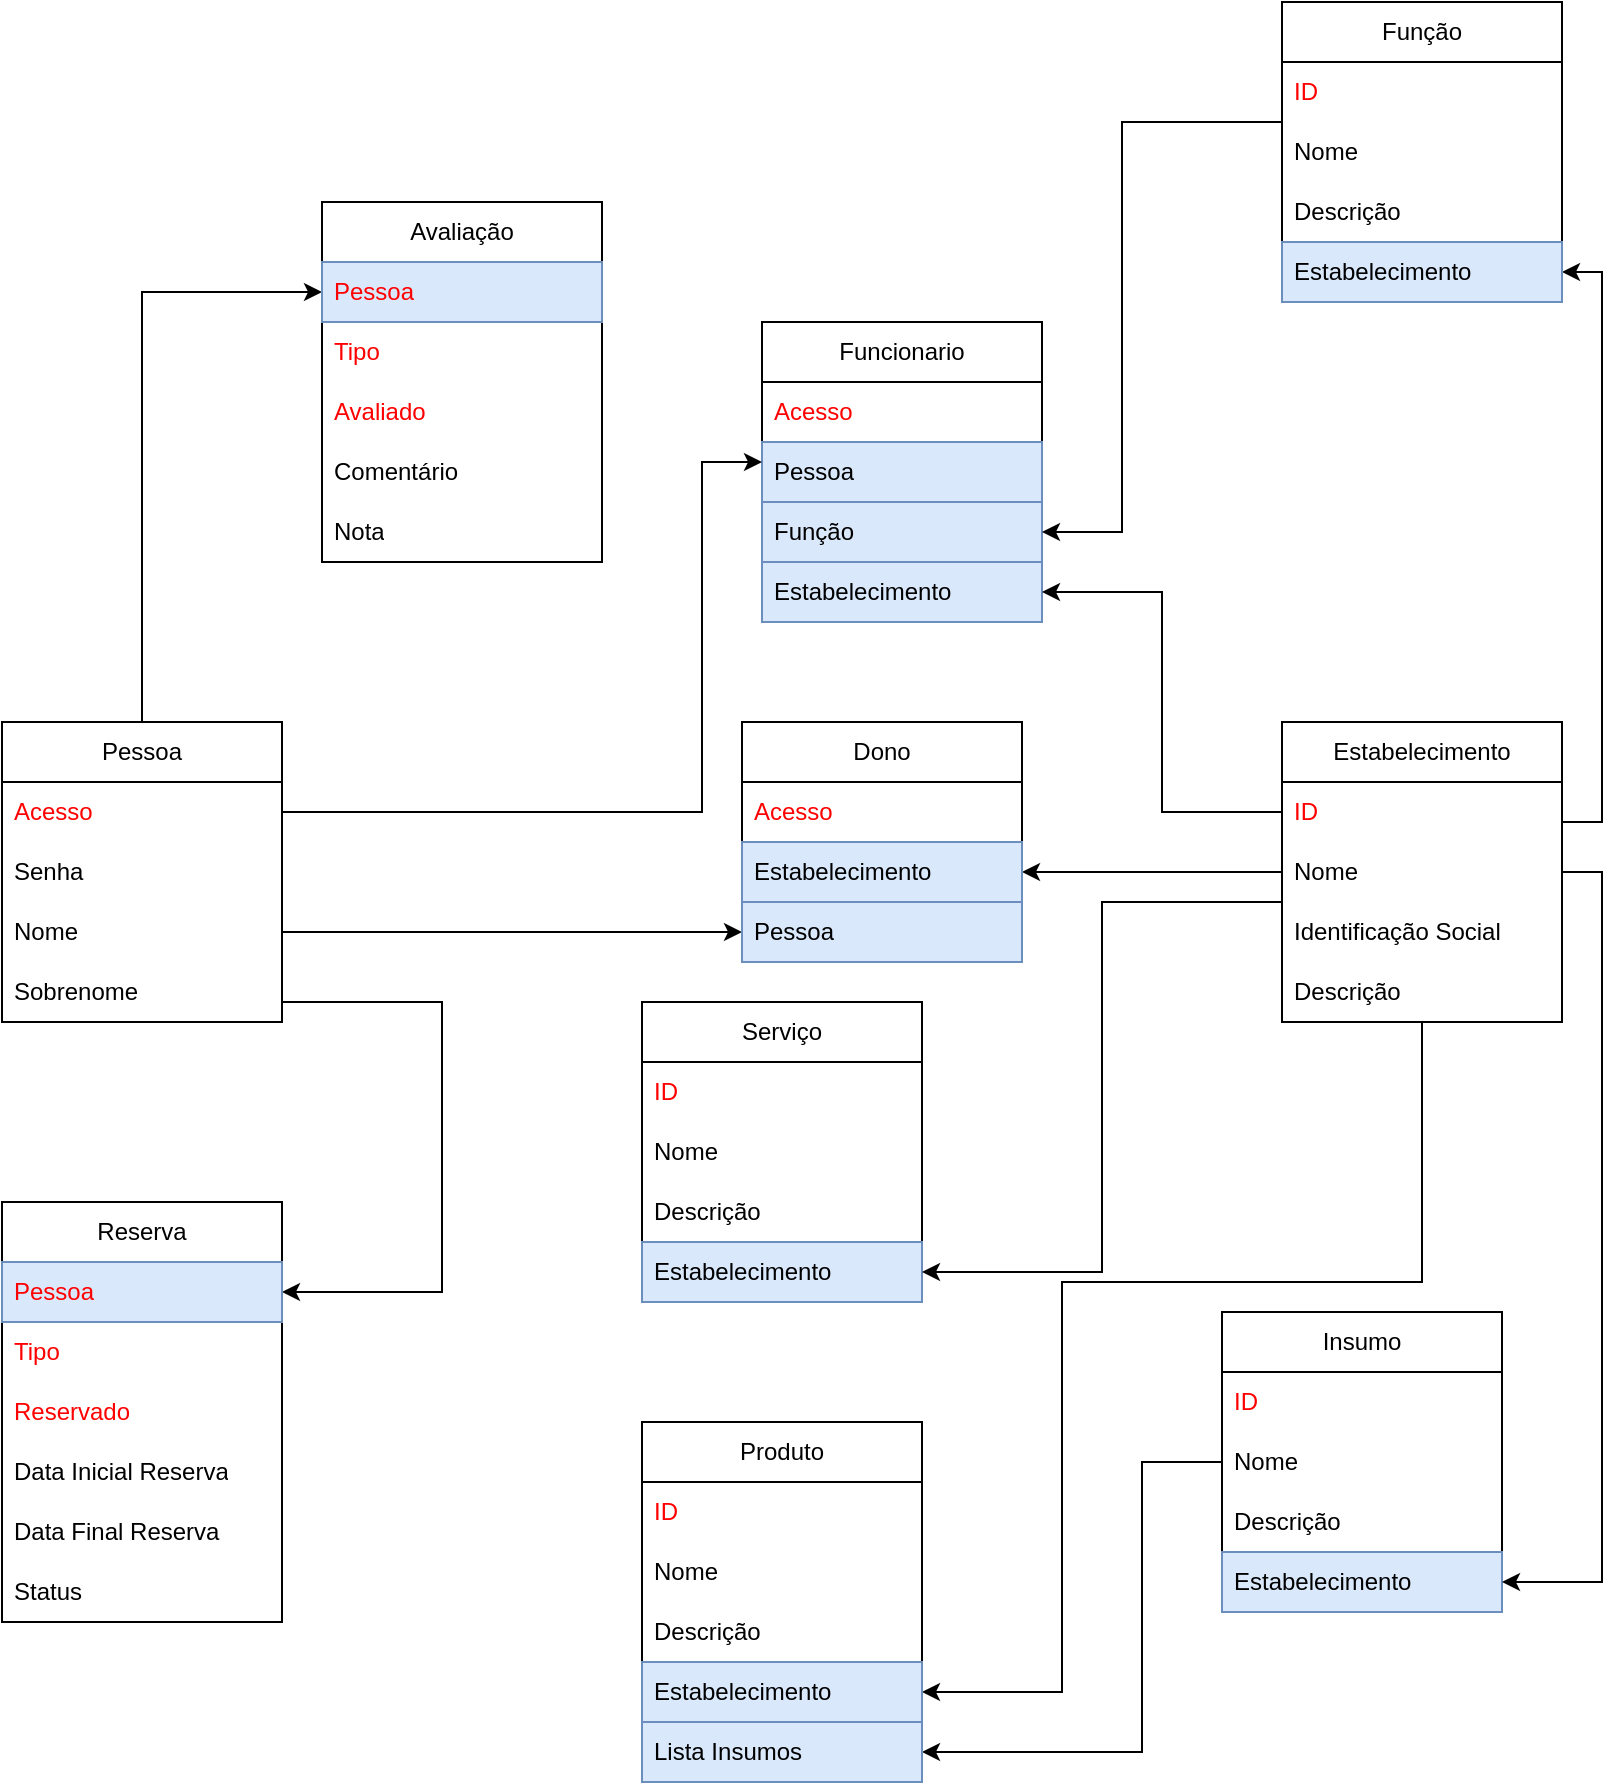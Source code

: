 <mxfile version="22.0.8" type="device">
  <diagram name="Página-1" id="55zcd14KEKOYbddRhNQH">
    <mxGraphModel dx="1714" dy="938" grid="1" gridSize="10" guides="1" tooltips="1" connect="1" arrows="1" fold="1" page="1" pageScale="1" pageWidth="827" pageHeight="1169" math="0" shadow="0">
      <root>
        <mxCell id="0" />
        <mxCell id="1" parent="0" />
        <mxCell id="bqncpqaTnk89QWd2YFfY-13" style="edgeStyle=orthogonalEdgeStyle;rounded=0;orthogonalLoop=1;jettySize=auto;html=1;" edge="1" parent="1" source="bqncpqaTnk89QWd2YFfY-2" target="bqncpqaTnk89QWd2YFfY-8">
          <mxGeometry relative="1" as="geometry" />
        </mxCell>
        <mxCell id="bqncpqaTnk89QWd2YFfY-78" style="edgeStyle=orthogonalEdgeStyle;rounded=0;orthogonalLoop=1;jettySize=auto;html=1;" edge="1" parent="1" source="bqncpqaTnk89QWd2YFfY-2" target="bqncpqaTnk89QWd2YFfY-73">
          <mxGeometry relative="1" as="geometry">
            <Array as="points">
              <mxPoint x="220" y="580" />
              <mxPoint x="220" y="725" />
            </Array>
          </mxGeometry>
        </mxCell>
        <mxCell id="bqncpqaTnk89QWd2YFfY-81" style="edgeStyle=orthogonalEdgeStyle;rounded=0;orthogonalLoop=1;jettySize=auto;html=1;" edge="1" parent="1" source="bqncpqaTnk89QWd2YFfY-2" target="bqncpqaTnk89QWd2YFfY-26">
          <mxGeometry relative="1" as="geometry">
            <Array as="points">
              <mxPoint x="190" y="545" />
              <mxPoint x="190" y="545" />
            </Array>
          </mxGeometry>
        </mxCell>
        <mxCell id="bqncpqaTnk89QWd2YFfY-2" value="Pessoa" style="swimlane;fontStyle=0;childLayout=stackLayout;horizontal=1;startSize=30;horizontalStack=0;resizeParent=1;resizeParentMax=0;resizeLast=0;collapsible=1;marginBottom=0;whiteSpace=wrap;html=1;" vertex="1" parent="1">
          <mxGeometry y="440" width="140" height="150" as="geometry" />
        </mxCell>
        <mxCell id="bqncpqaTnk89QWd2YFfY-3" value="Acesso" style="text;align=left;verticalAlign=middle;spacingLeft=4;spacingRight=4;overflow=hidden;points=[[0,0.5],[1,0.5]];portConstraint=eastwest;rotatable=0;whiteSpace=wrap;html=1;fontColor=#ff0000;" vertex="1" parent="bqncpqaTnk89QWd2YFfY-2">
          <mxGeometry y="30" width="140" height="30" as="geometry" />
        </mxCell>
        <mxCell id="bqncpqaTnk89QWd2YFfY-4" value="Senha" style="text;strokeColor=none;fillColor=none;align=left;verticalAlign=middle;spacingLeft=4;spacingRight=4;overflow=hidden;points=[[0,0.5],[1,0.5]];portConstraint=eastwest;rotatable=0;whiteSpace=wrap;html=1;" vertex="1" parent="bqncpqaTnk89QWd2YFfY-2">
          <mxGeometry y="60" width="140" height="30" as="geometry" />
        </mxCell>
        <mxCell id="bqncpqaTnk89QWd2YFfY-5" value="Nome" style="text;strokeColor=none;fillColor=none;align=left;verticalAlign=middle;spacingLeft=4;spacingRight=4;overflow=hidden;points=[[0,0.5],[1,0.5]];portConstraint=eastwest;rotatable=0;whiteSpace=wrap;html=1;" vertex="1" parent="bqncpqaTnk89QWd2YFfY-2">
          <mxGeometry y="90" width="140" height="30" as="geometry" />
        </mxCell>
        <mxCell id="bqncpqaTnk89QWd2YFfY-6" value="Sobrenome" style="text;strokeColor=none;fillColor=none;align=left;verticalAlign=middle;spacingLeft=4;spacingRight=4;overflow=hidden;points=[[0,0.5],[1,0.5]];portConstraint=eastwest;rotatable=0;whiteSpace=wrap;html=1;" vertex="1" parent="bqncpqaTnk89QWd2YFfY-2">
          <mxGeometry y="120" width="140" height="30" as="geometry" />
        </mxCell>
        <mxCell id="bqncpqaTnk89QWd2YFfY-7" value="Avaliação" style="swimlane;fontStyle=0;childLayout=stackLayout;horizontal=1;startSize=30;horizontalStack=0;resizeParent=1;resizeParentMax=0;resizeLast=0;collapsible=1;marginBottom=0;whiteSpace=wrap;html=1;" vertex="1" parent="1">
          <mxGeometry x="160" y="180" width="140" height="180" as="geometry" />
        </mxCell>
        <mxCell id="bqncpqaTnk89QWd2YFfY-8" value="Pessoa" style="text;align=left;verticalAlign=middle;spacingLeft=4;spacingRight=4;overflow=hidden;points=[[0,0.5],[1,0.5]];portConstraint=eastwest;rotatable=0;whiteSpace=wrap;html=1;fillColor=#dae8fc;strokeColor=#6c8ebf;fontColor=#FF0000;" vertex="1" parent="bqncpqaTnk89QWd2YFfY-7">
          <mxGeometry y="30" width="140" height="30" as="geometry" />
        </mxCell>
        <mxCell id="bqncpqaTnk89QWd2YFfY-9" value="Tipo" style="text;align=left;verticalAlign=middle;spacingLeft=4;spacingRight=4;overflow=hidden;points=[[0,0.5],[1,0.5]];portConstraint=eastwest;rotatable=0;whiteSpace=wrap;html=1;fontColor=#ff0000;" vertex="1" parent="bqncpqaTnk89QWd2YFfY-7">
          <mxGeometry y="60" width="140" height="30" as="geometry" />
        </mxCell>
        <mxCell id="bqncpqaTnk89QWd2YFfY-10" value="Avaliado" style="text;align=left;verticalAlign=middle;spacingLeft=4;spacingRight=4;overflow=hidden;points=[[0,0.5],[1,0.5]];portConstraint=eastwest;rotatable=0;whiteSpace=wrap;html=1;fontColor=#ff0000;" vertex="1" parent="bqncpqaTnk89QWd2YFfY-7">
          <mxGeometry y="90" width="140" height="30" as="geometry" />
        </mxCell>
        <mxCell id="bqncpqaTnk89QWd2YFfY-11" value="Comentário" style="text;strokeColor=none;fillColor=none;align=left;verticalAlign=middle;spacingLeft=4;spacingRight=4;overflow=hidden;points=[[0,0.5],[1,0.5]];portConstraint=eastwest;rotatable=0;whiteSpace=wrap;html=1;" vertex="1" parent="bqncpqaTnk89QWd2YFfY-7">
          <mxGeometry y="120" width="140" height="30" as="geometry" />
        </mxCell>
        <mxCell id="bqncpqaTnk89QWd2YFfY-12" value="Nota" style="text;strokeColor=none;fillColor=none;align=left;verticalAlign=middle;spacingLeft=4;spacingRight=4;overflow=hidden;points=[[0,0.5],[1,0.5]];portConstraint=eastwest;rotatable=0;whiteSpace=wrap;html=1;" vertex="1" parent="bqncpqaTnk89QWd2YFfY-7">
          <mxGeometry y="150" width="140" height="30" as="geometry" />
        </mxCell>
        <mxCell id="bqncpqaTnk89QWd2YFfY-68" style="edgeStyle=orthogonalEdgeStyle;rounded=0;orthogonalLoop=1;jettySize=auto;html=1;" edge="1" parent="1" source="bqncpqaTnk89QWd2YFfY-14" target="bqncpqaTnk89QWd2YFfY-65">
          <mxGeometry relative="1" as="geometry">
            <Array as="points">
              <mxPoint x="710" y="720" />
              <mxPoint x="530" y="720" />
              <mxPoint x="530" y="925" />
            </Array>
          </mxGeometry>
        </mxCell>
        <mxCell id="bqncpqaTnk89QWd2YFfY-80" style="edgeStyle=orthogonalEdgeStyle;rounded=0;orthogonalLoop=1;jettySize=auto;html=1;" edge="1" parent="1" source="bqncpqaTnk89QWd2YFfY-14" target="bqncpqaTnk89QWd2YFfY-30">
          <mxGeometry relative="1" as="geometry" />
        </mxCell>
        <mxCell id="bqncpqaTnk89QWd2YFfY-83" style="edgeStyle=orthogonalEdgeStyle;rounded=0;orthogonalLoop=1;jettySize=auto;html=1;" edge="1" parent="1" source="bqncpqaTnk89QWd2YFfY-14" target="bqncpqaTnk89QWd2YFfY-82">
          <mxGeometry relative="1" as="geometry">
            <Array as="points">
              <mxPoint x="800" y="490" />
              <mxPoint x="800" y="215" />
            </Array>
          </mxGeometry>
        </mxCell>
        <mxCell id="bqncpqaTnk89QWd2YFfY-14" value="Estabelecimento" style="swimlane;fontStyle=0;childLayout=stackLayout;horizontal=1;startSize=30;horizontalStack=0;resizeParent=1;resizeParentMax=0;resizeLast=0;collapsible=1;marginBottom=0;whiteSpace=wrap;html=1;" vertex="1" parent="1">
          <mxGeometry x="640" y="440" width="140" height="150" as="geometry" />
        </mxCell>
        <mxCell id="bqncpqaTnk89QWd2YFfY-15" value="ID" style="text;align=left;verticalAlign=middle;spacingLeft=4;spacingRight=4;overflow=hidden;points=[[0,0.5],[1,0.5]];portConstraint=eastwest;rotatable=0;whiteSpace=wrap;html=1;fontColor=#ff0000;" vertex="1" parent="bqncpqaTnk89QWd2YFfY-14">
          <mxGeometry y="30" width="140" height="30" as="geometry" />
        </mxCell>
        <mxCell id="bqncpqaTnk89QWd2YFfY-16" value="Nome" style="text;strokeColor=none;fillColor=none;align=left;verticalAlign=middle;spacingLeft=4;spacingRight=4;overflow=hidden;points=[[0,0.5],[1,0.5]];portConstraint=eastwest;rotatable=0;whiteSpace=wrap;html=1;" vertex="1" parent="bqncpqaTnk89QWd2YFfY-14">
          <mxGeometry y="60" width="140" height="30" as="geometry" />
        </mxCell>
        <mxCell id="bqncpqaTnk89QWd2YFfY-17" value="Identificação Social" style="text;strokeColor=none;fillColor=none;align=left;verticalAlign=middle;spacingLeft=4;spacingRight=4;overflow=hidden;points=[[0,0.5],[1,0.5]];portConstraint=eastwest;rotatable=0;whiteSpace=wrap;html=1;" vertex="1" parent="bqncpqaTnk89QWd2YFfY-14">
          <mxGeometry y="90" width="140" height="30" as="geometry" />
        </mxCell>
        <mxCell id="bqncpqaTnk89QWd2YFfY-18" value="Descrição" style="text;strokeColor=none;fillColor=none;align=left;verticalAlign=middle;spacingLeft=4;spacingRight=4;overflow=hidden;points=[[0,0.5],[1,0.5]];portConstraint=eastwest;rotatable=0;whiteSpace=wrap;html=1;" vertex="1" parent="bqncpqaTnk89QWd2YFfY-14">
          <mxGeometry y="120" width="140" height="30" as="geometry" />
        </mxCell>
        <mxCell id="bqncpqaTnk89QWd2YFfY-24" value="Dono" style="swimlane;fontStyle=0;childLayout=stackLayout;horizontal=1;startSize=30;horizontalStack=0;resizeParent=1;resizeParentMax=0;resizeLast=0;collapsible=1;marginBottom=0;whiteSpace=wrap;html=1;" vertex="1" parent="1">
          <mxGeometry x="370" y="440" width="140" height="120" as="geometry" />
        </mxCell>
        <mxCell id="bqncpqaTnk89QWd2YFfY-25" value="Acesso" style="text;align=left;verticalAlign=middle;spacingLeft=4;spacingRight=4;overflow=hidden;points=[[0,0.5],[1,0.5]];portConstraint=eastwest;rotatable=0;whiteSpace=wrap;html=1;fontColor=#ff0000;" vertex="1" parent="bqncpqaTnk89QWd2YFfY-24">
          <mxGeometry y="30" width="140" height="30" as="geometry" />
        </mxCell>
        <mxCell id="bqncpqaTnk89QWd2YFfY-30" value="Estabelecimento" style="text;strokeColor=#6c8ebf;fillColor=#dae8fc;align=left;verticalAlign=middle;spacingLeft=4;spacingRight=4;overflow=hidden;points=[[0,0.5],[1,0.5]];portConstraint=eastwest;rotatable=0;whiteSpace=wrap;html=1;" vertex="1" parent="bqncpqaTnk89QWd2YFfY-24">
          <mxGeometry y="60" width="140" height="30" as="geometry" />
        </mxCell>
        <mxCell id="bqncpqaTnk89QWd2YFfY-26" value="Pessoa" style="text;strokeColor=#6c8ebf;fillColor=#dae8fc;align=left;verticalAlign=middle;spacingLeft=4;spacingRight=4;overflow=hidden;points=[[0,0.5],[1,0.5]];portConstraint=eastwest;rotatable=0;whiteSpace=wrap;html=1;" vertex="1" parent="bqncpqaTnk89QWd2YFfY-24">
          <mxGeometry y="90" width="140" height="30" as="geometry" />
        </mxCell>
        <mxCell id="bqncpqaTnk89QWd2YFfY-33" value="Funcionario" style="swimlane;fontStyle=0;childLayout=stackLayout;horizontal=1;startSize=30;horizontalStack=0;resizeParent=1;resizeParentMax=0;resizeLast=0;collapsible=1;marginBottom=0;whiteSpace=wrap;html=1;" vertex="1" parent="1">
          <mxGeometry x="380" y="240" width="140" height="150" as="geometry" />
        </mxCell>
        <mxCell id="bqncpqaTnk89QWd2YFfY-34" value="Acesso" style="text;align=left;verticalAlign=middle;spacingLeft=4;spacingRight=4;overflow=hidden;points=[[0,0.5],[1,0.5]];portConstraint=eastwest;rotatable=0;whiteSpace=wrap;html=1;fontColor=#ff0000;" vertex="1" parent="bqncpqaTnk89QWd2YFfY-33">
          <mxGeometry y="30" width="140" height="30" as="geometry" />
        </mxCell>
        <mxCell id="bqncpqaTnk89QWd2YFfY-35" value="Pessoa" style="text;strokeColor=#6c8ebf;fillColor=#dae8fc;align=left;verticalAlign=middle;spacingLeft=4;spacingRight=4;overflow=hidden;points=[[0,0.5],[1,0.5]];portConstraint=eastwest;rotatable=0;whiteSpace=wrap;html=1;" vertex="1" parent="bqncpqaTnk89QWd2YFfY-33">
          <mxGeometry y="60" width="140" height="30" as="geometry" />
        </mxCell>
        <mxCell id="bqncpqaTnk89QWd2YFfY-37" value="Função" style="text;strokeColor=#6c8ebf;fillColor=#dae8fc;align=left;verticalAlign=middle;spacingLeft=4;spacingRight=4;overflow=hidden;points=[[0,0.5],[1,0.5]];portConstraint=eastwest;rotatable=0;whiteSpace=wrap;html=1;" vertex="1" parent="bqncpqaTnk89QWd2YFfY-33">
          <mxGeometry y="90" width="140" height="30" as="geometry" />
        </mxCell>
        <mxCell id="bqncpqaTnk89QWd2YFfY-36" value="Estabelecimento" style="text;strokeColor=#6c8ebf;fillColor=#dae8fc;align=left;verticalAlign=middle;spacingLeft=4;spacingRight=4;overflow=hidden;points=[[0,0.5],[1,0.5]];portConstraint=eastwest;rotatable=0;whiteSpace=wrap;html=1;" vertex="1" parent="bqncpqaTnk89QWd2YFfY-33">
          <mxGeometry y="120" width="140" height="30" as="geometry" />
        </mxCell>
        <mxCell id="bqncpqaTnk89QWd2YFfY-39" style="edgeStyle=orthogonalEdgeStyle;rounded=0;orthogonalLoop=1;jettySize=auto;html=1;" edge="1" parent="1" source="bqncpqaTnk89QWd2YFfY-3" target="bqncpqaTnk89QWd2YFfY-35">
          <mxGeometry relative="1" as="geometry">
            <Array as="points">
              <mxPoint x="350" y="485" />
              <mxPoint x="350" y="310" />
            </Array>
          </mxGeometry>
        </mxCell>
        <mxCell id="bqncpqaTnk89QWd2YFfY-41" style="edgeStyle=orthogonalEdgeStyle;rounded=0;orthogonalLoop=1;jettySize=auto;html=1;" edge="1" parent="1" source="bqncpqaTnk89QWd2YFfY-15" target="bqncpqaTnk89QWd2YFfY-36">
          <mxGeometry relative="1" as="geometry">
            <Array as="points">
              <mxPoint x="580" y="485" />
              <mxPoint x="580" y="375" />
            </Array>
          </mxGeometry>
        </mxCell>
        <mxCell id="bqncpqaTnk89QWd2YFfY-49" style="edgeStyle=orthogonalEdgeStyle;rounded=0;orthogonalLoop=1;jettySize=auto;html=1;" edge="1" parent="1" source="bqncpqaTnk89QWd2YFfY-44" target="bqncpqaTnk89QWd2YFfY-37">
          <mxGeometry relative="1" as="geometry">
            <Array as="points">
              <mxPoint x="560" y="140" />
              <mxPoint x="560" y="345" />
            </Array>
          </mxGeometry>
        </mxCell>
        <mxCell id="bqncpqaTnk89QWd2YFfY-44" value="Função" style="swimlane;fontStyle=0;childLayout=stackLayout;horizontal=1;startSize=30;horizontalStack=0;resizeParent=1;resizeParentMax=0;resizeLast=0;collapsible=1;marginBottom=0;whiteSpace=wrap;html=1;" vertex="1" parent="1">
          <mxGeometry x="640" y="80" width="140" height="150" as="geometry" />
        </mxCell>
        <mxCell id="bqncpqaTnk89QWd2YFfY-45" value="ID" style="text;align=left;verticalAlign=middle;spacingLeft=4;spacingRight=4;overflow=hidden;points=[[0,0.5],[1,0.5]];portConstraint=eastwest;rotatable=0;whiteSpace=wrap;html=1;fontColor=#ff0000;" vertex="1" parent="bqncpqaTnk89QWd2YFfY-44">
          <mxGeometry y="30" width="140" height="30" as="geometry" />
        </mxCell>
        <mxCell id="bqncpqaTnk89QWd2YFfY-46" value="Nome" style="text;strokeColor=none;fillColor=none;align=left;verticalAlign=middle;spacingLeft=4;spacingRight=4;overflow=hidden;points=[[0,0.5],[1,0.5]];portConstraint=eastwest;rotatable=0;whiteSpace=wrap;html=1;" vertex="1" parent="bqncpqaTnk89QWd2YFfY-44">
          <mxGeometry y="60" width="140" height="30" as="geometry" />
        </mxCell>
        <mxCell id="bqncpqaTnk89QWd2YFfY-47" value="Descrição" style="text;strokeColor=none;fillColor=none;align=left;verticalAlign=middle;spacingLeft=4;spacingRight=4;overflow=hidden;points=[[0,0.5],[1,0.5]];portConstraint=eastwest;rotatable=0;whiteSpace=wrap;html=1;" vertex="1" parent="bqncpqaTnk89QWd2YFfY-44">
          <mxGeometry y="90" width="140" height="30" as="geometry" />
        </mxCell>
        <mxCell id="bqncpqaTnk89QWd2YFfY-82" value="Estabelecimento" style="text;strokeColor=#6c8ebf;fillColor=#dae8fc;align=left;verticalAlign=middle;spacingLeft=4;spacingRight=4;overflow=hidden;points=[[0,0.5],[1,0.5]];portConstraint=eastwest;rotatable=0;whiteSpace=wrap;html=1;" vertex="1" parent="bqncpqaTnk89QWd2YFfY-44">
          <mxGeometry y="120" width="140" height="30" as="geometry" />
        </mxCell>
        <mxCell id="bqncpqaTnk89QWd2YFfY-50" value="Serviço" style="swimlane;fontStyle=0;childLayout=stackLayout;horizontal=1;startSize=30;horizontalStack=0;resizeParent=1;resizeParentMax=0;resizeLast=0;collapsible=1;marginBottom=0;whiteSpace=wrap;html=1;" vertex="1" parent="1">
          <mxGeometry x="320" y="580" width="140" height="150" as="geometry" />
        </mxCell>
        <mxCell id="bqncpqaTnk89QWd2YFfY-51" value="ID" style="text;align=left;verticalAlign=middle;spacingLeft=4;spacingRight=4;overflow=hidden;points=[[0,0.5],[1,0.5]];portConstraint=eastwest;rotatable=0;whiteSpace=wrap;html=1;fontColor=#ff0000;" vertex="1" parent="bqncpqaTnk89QWd2YFfY-50">
          <mxGeometry y="30" width="140" height="30" as="geometry" />
        </mxCell>
        <mxCell id="bqncpqaTnk89QWd2YFfY-52" value="Nome" style="text;strokeColor=none;fillColor=none;align=left;verticalAlign=middle;spacingLeft=4;spacingRight=4;overflow=hidden;points=[[0,0.5],[1,0.5]];portConstraint=eastwest;rotatable=0;whiteSpace=wrap;html=1;" vertex="1" parent="bqncpqaTnk89QWd2YFfY-50">
          <mxGeometry y="60" width="140" height="30" as="geometry" />
        </mxCell>
        <mxCell id="bqncpqaTnk89QWd2YFfY-53" value="Descrição" style="text;strokeColor=none;fillColor=none;align=left;verticalAlign=middle;spacingLeft=4;spacingRight=4;overflow=hidden;points=[[0,0.5],[1,0.5]];portConstraint=eastwest;rotatable=0;whiteSpace=wrap;html=1;" vertex="1" parent="bqncpqaTnk89QWd2YFfY-50">
          <mxGeometry y="90" width="140" height="30" as="geometry" />
        </mxCell>
        <mxCell id="bqncpqaTnk89QWd2YFfY-63" value="Estabelecimento" style="text;strokeColor=#6c8ebf;fillColor=#dae8fc;align=left;verticalAlign=middle;spacingLeft=4;spacingRight=4;overflow=hidden;points=[[0,0.5],[1,0.5]];portConstraint=eastwest;rotatable=0;whiteSpace=wrap;html=1;" vertex="1" parent="bqncpqaTnk89QWd2YFfY-50">
          <mxGeometry y="120" width="140" height="30" as="geometry" />
        </mxCell>
        <mxCell id="bqncpqaTnk89QWd2YFfY-67" style="edgeStyle=orthogonalEdgeStyle;rounded=0;orthogonalLoop=1;jettySize=auto;html=1;" edge="1" parent="1" source="bqncpqaTnk89QWd2YFfY-55" target="bqncpqaTnk89QWd2YFfY-66">
          <mxGeometry relative="1" as="geometry">
            <Array as="points">
              <mxPoint x="570" y="810" />
              <mxPoint x="570" y="955" />
            </Array>
          </mxGeometry>
        </mxCell>
        <mxCell id="bqncpqaTnk89QWd2YFfY-55" value="Insumo" style="swimlane;fontStyle=0;childLayout=stackLayout;horizontal=1;startSize=30;horizontalStack=0;resizeParent=1;resizeParentMax=0;resizeLast=0;collapsible=1;marginBottom=0;whiteSpace=wrap;html=1;" vertex="1" parent="1">
          <mxGeometry x="610" y="735" width="140" height="150" as="geometry" />
        </mxCell>
        <mxCell id="bqncpqaTnk89QWd2YFfY-56" value="ID" style="text;align=left;verticalAlign=middle;spacingLeft=4;spacingRight=4;overflow=hidden;points=[[0,0.5],[1,0.5]];portConstraint=eastwest;rotatable=0;whiteSpace=wrap;html=1;fontColor=#ff0000;" vertex="1" parent="bqncpqaTnk89QWd2YFfY-55">
          <mxGeometry y="30" width="140" height="30" as="geometry" />
        </mxCell>
        <mxCell id="bqncpqaTnk89QWd2YFfY-57" value="Nome" style="text;strokeColor=none;fillColor=none;align=left;verticalAlign=middle;spacingLeft=4;spacingRight=4;overflow=hidden;points=[[0,0.5],[1,0.5]];portConstraint=eastwest;rotatable=0;whiteSpace=wrap;html=1;" vertex="1" parent="bqncpqaTnk89QWd2YFfY-55">
          <mxGeometry y="60" width="140" height="30" as="geometry" />
        </mxCell>
        <mxCell id="bqncpqaTnk89QWd2YFfY-58" value="Descrição" style="text;strokeColor=none;fillColor=none;align=left;verticalAlign=middle;spacingLeft=4;spacingRight=4;overflow=hidden;points=[[0,0.5],[1,0.5]];portConstraint=eastwest;rotatable=0;whiteSpace=wrap;html=1;" vertex="1" parent="bqncpqaTnk89QWd2YFfY-55">
          <mxGeometry y="90" width="140" height="30" as="geometry" />
        </mxCell>
        <mxCell id="bqncpqaTnk89QWd2YFfY-64" value="Estabelecimento" style="text;strokeColor=#6c8ebf;fillColor=#dae8fc;align=left;verticalAlign=middle;spacingLeft=4;spacingRight=4;overflow=hidden;points=[[0,0.5],[1,0.5]];portConstraint=eastwest;rotatable=0;whiteSpace=wrap;html=1;" vertex="1" parent="bqncpqaTnk89QWd2YFfY-55">
          <mxGeometry y="120" width="140" height="30" as="geometry" />
        </mxCell>
        <mxCell id="bqncpqaTnk89QWd2YFfY-59" value="Produto" style="swimlane;fontStyle=0;childLayout=stackLayout;horizontal=1;startSize=30;horizontalStack=0;resizeParent=1;resizeParentMax=0;resizeLast=0;collapsible=1;marginBottom=0;whiteSpace=wrap;html=1;" vertex="1" parent="1">
          <mxGeometry x="320" y="790" width="140" height="180" as="geometry" />
        </mxCell>
        <mxCell id="bqncpqaTnk89QWd2YFfY-60" value="ID" style="text;align=left;verticalAlign=middle;spacingLeft=4;spacingRight=4;overflow=hidden;points=[[0,0.5],[1,0.5]];portConstraint=eastwest;rotatable=0;whiteSpace=wrap;html=1;fontColor=#ff0000;" vertex="1" parent="bqncpqaTnk89QWd2YFfY-59">
          <mxGeometry y="30" width="140" height="30" as="geometry" />
        </mxCell>
        <mxCell id="bqncpqaTnk89QWd2YFfY-61" value="Nome" style="text;strokeColor=none;fillColor=none;align=left;verticalAlign=middle;spacingLeft=4;spacingRight=4;overflow=hidden;points=[[0,0.5],[1,0.5]];portConstraint=eastwest;rotatable=0;whiteSpace=wrap;html=1;" vertex="1" parent="bqncpqaTnk89QWd2YFfY-59">
          <mxGeometry y="60" width="140" height="30" as="geometry" />
        </mxCell>
        <mxCell id="bqncpqaTnk89QWd2YFfY-62" value="Descrição" style="text;strokeColor=none;fillColor=none;align=left;verticalAlign=middle;spacingLeft=4;spacingRight=4;overflow=hidden;points=[[0,0.5],[1,0.5]];portConstraint=eastwest;rotatable=0;whiteSpace=wrap;html=1;" vertex="1" parent="bqncpqaTnk89QWd2YFfY-59">
          <mxGeometry y="90" width="140" height="30" as="geometry" />
        </mxCell>
        <mxCell id="bqncpqaTnk89QWd2YFfY-65" value="Estabelecimento" style="text;strokeColor=#6c8ebf;fillColor=#dae8fc;align=left;verticalAlign=middle;spacingLeft=4;spacingRight=4;overflow=hidden;points=[[0,0.5],[1,0.5]];portConstraint=eastwest;rotatable=0;whiteSpace=wrap;html=1;" vertex="1" parent="bqncpqaTnk89QWd2YFfY-59">
          <mxGeometry y="120" width="140" height="30" as="geometry" />
        </mxCell>
        <mxCell id="bqncpqaTnk89QWd2YFfY-66" value="Lista Insumos" style="text;strokeColor=#6c8ebf;fillColor=#dae8fc;align=left;verticalAlign=middle;spacingLeft=4;spacingRight=4;overflow=hidden;points=[[0,0.5],[1,0.5]];portConstraint=eastwest;rotatable=0;whiteSpace=wrap;html=1;" vertex="1" parent="bqncpqaTnk89QWd2YFfY-59">
          <mxGeometry y="150" width="140" height="30" as="geometry" />
        </mxCell>
        <mxCell id="bqncpqaTnk89QWd2YFfY-69" style="edgeStyle=orthogonalEdgeStyle;rounded=0;orthogonalLoop=1;jettySize=auto;html=1;" edge="1" parent="1" source="bqncpqaTnk89QWd2YFfY-16" target="bqncpqaTnk89QWd2YFfY-63">
          <mxGeometry relative="1" as="geometry">
            <Array as="points">
              <mxPoint x="550" y="530" />
              <mxPoint x="550" y="715" />
            </Array>
          </mxGeometry>
        </mxCell>
        <mxCell id="bqncpqaTnk89QWd2YFfY-70" style="edgeStyle=orthogonalEdgeStyle;rounded=0;orthogonalLoop=1;jettySize=auto;html=1;" edge="1" parent="1" source="bqncpqaTnk89QWd2YFfY-16" target="bqncpqaTnk89QWd2YFfY-64">
          <mxGeometry relative="1" as="geometry">
            <Array as="points">
              <mxPoint x="800" y="515" />
              <mxPoint x="800" y="870" />
            </Array>
          </mxGeometry>
        </mxCell>
        <mxCell id="bqncpqaTnk89QWd2YFfY-71" value="Reserva" style="swimlane;fontStyle=0;childLayout=stackLayout;horizontal=1;startSize=30;horizontalStack=0;resizeParent=1;resizeParentMax=0;resizeLast=0;collapsible=1;marginBottom=0;whiteSpace=wrap;html=1;" vertex="1" parent="1">
          <mxGeometry y="680" width="140" height="210" as="geometry" />
        </mxCell>
        <mxCell id="bqncpqaTnk89QWd2YFfY-73" value="Pessoa" style="text;strokeColor=#6c8ebf;fillColor=#dae8fc;align=left;verticalAlign=middle;spacingLeft=4;spacingRight=4;overflow=hidden;points=[[0,0.5],[1,0.5]];portConstraint=eastwest;rotatable=0;whiteSpace=wrap;html=1;fontColor=#ff0000;" vertex="1" parent="bqncpqaTnk89QWd2YFfY-71">
          <mxGeometry y="30" width="140" height="30" as="geometry" />
        </mxCell>
        <mxCell id="bqncpqaTnk89QWd2YFfY-74" value="Tipo" style="text;strokeColor=none;fillColor=none;align=left;verticalAlign=middle;spacingLeft=4;spacingRight=4;overflow=hidden;points=[[0,0.5],[1,0.5]];portConstraint=eastwest;rotatable=0;whiteSpace=wrap;html=1;fontColor=#ff0000;" vertex="1" parent="bqncpqaTnk89QWd2YFfY-71">
          <mxGeometry y="60" width="140" height="30" as="geometry" />
        </mxCell>
        <mxCell id="bqncpqaTnk89QWd2YFfY-75" value="Reservado" style="text;strokeColor=none;fillColor=none;align=left;verticalAlign=middle;spacingLeft=4;spacingRight=4;overflow=hidden;points=[[0,0.5],[1,0.5]];portConstraint=eastwest;rotatable=0;whiteSpace=wrap;html=1;fontColor=#ff0000;" vertex="1" parent="bqncpqaTnk89QWd2YFfY-71">
          <mxGeometry y="90" width="140" height="30" as="geometry" />
        </mxCell>
        <mxCell id="bqncpqaTnk89QWd2YFfY-76" value="Data Inicial Reserva" style="text;strokeColor=none;fillColor=none;align=left;verticalAlign=middle;spacingLeft=4;spacingRight=4;overflow=hidden;points=[[0,0.5],[1,0.5]];portConstraint=eastwest;rotatable=0;whiteSpace=wrap;html=1;" vertex="1" parent="bqncpqaTnk89QWd2YFfY-71">
          <mxGeometry y="120" width="140" height="30" as="geometry" />
        </mxCell>
        <mxCell id="bqncpqaTnk89QWd2YFfY-77" value="Data Final Reserva" style="text;strokeColor=none;fillColor=none;align=left;verticalAlign=middle;spacingLeft=4;spacingRight=4;overflow=hidden;points=[[0,0.5],[1,0.5]];portConstraint=eastwest;rotatable=0;whiteSpace=wrap;html=1;" vertex="1" parent="bqncpqaTnk89QWd2YFfY-71">
          <mxGeometry y="150" width="140" height="30" as="geometry" />
        </mxCell>
        <mxCell id="bqncpqaTnk89QWd2YFfY-79" value="Status" style="text;strokeColor=none;fillColor=none;align=left;verticalAlign=middle;spacingLeft=4;spacingRight=4;overflow=hidden;points=[[0,0.5],[1,0.5]];portConstraint=eastwest;rotatable=0;whiteSpace=wrap;html=1;" vertex="1" parent="bqncpqaTnk89QWd2YFfY-71">
          <mxGeometry y="180" width="140" height="30" as="geometry" />
        </mxCell>
      </root>
    </mxGraphModel>
  </diagram>
</mxfile>
